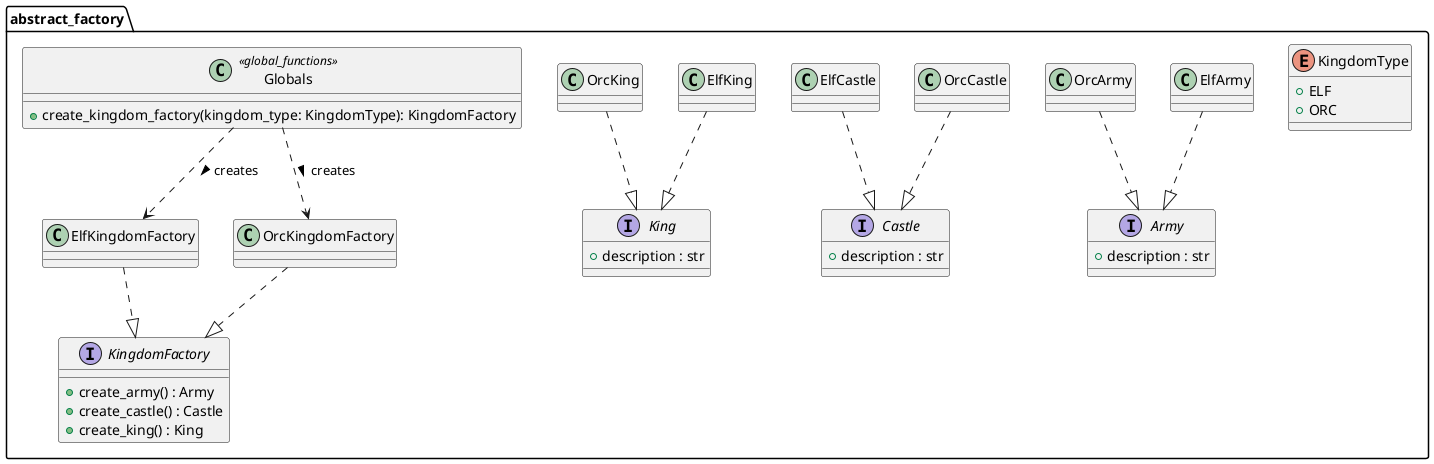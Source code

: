 @startuml
package abstract_factory {
  enum KingdomType {
    + ELF
    + ORC
  }
  interface Army {
    + description : str
  }
  interface Castle {
    + description : str
  }
  interface King {
    + description : str
  }

  class ElfArmy
  class ElfCastle
  class ElfKing

  class OrcArmy
  class OrcCastle
  class OrcKing

  interface KingdomFactory {
    + create_army() : Army
    + create_castle() : Castle
    + create_king() : King
  }

  class ElfKingdomFactory
  class OrcKingdomFactory

  class Globals <<global_functions>> {
    + create_kingdom_factory(kingdom_type: KingdomType): KingdomFactory
  }
}

ElfArmy ..|> Army
ElfCastle ..|> Castle
ElfKing ..|> King
ElfKingdomFactory ..|> KingdomFactory
OrcArmy ..|> Army
OrcCastle ..|> Castle
OrcKing ..|> King
OrcKingdomFactory ..|> KingdomFactory

Globals ..> ElfKingdomFactory : creates >
Globals ..> OrcKingdomFactory : creates >
@enduml
